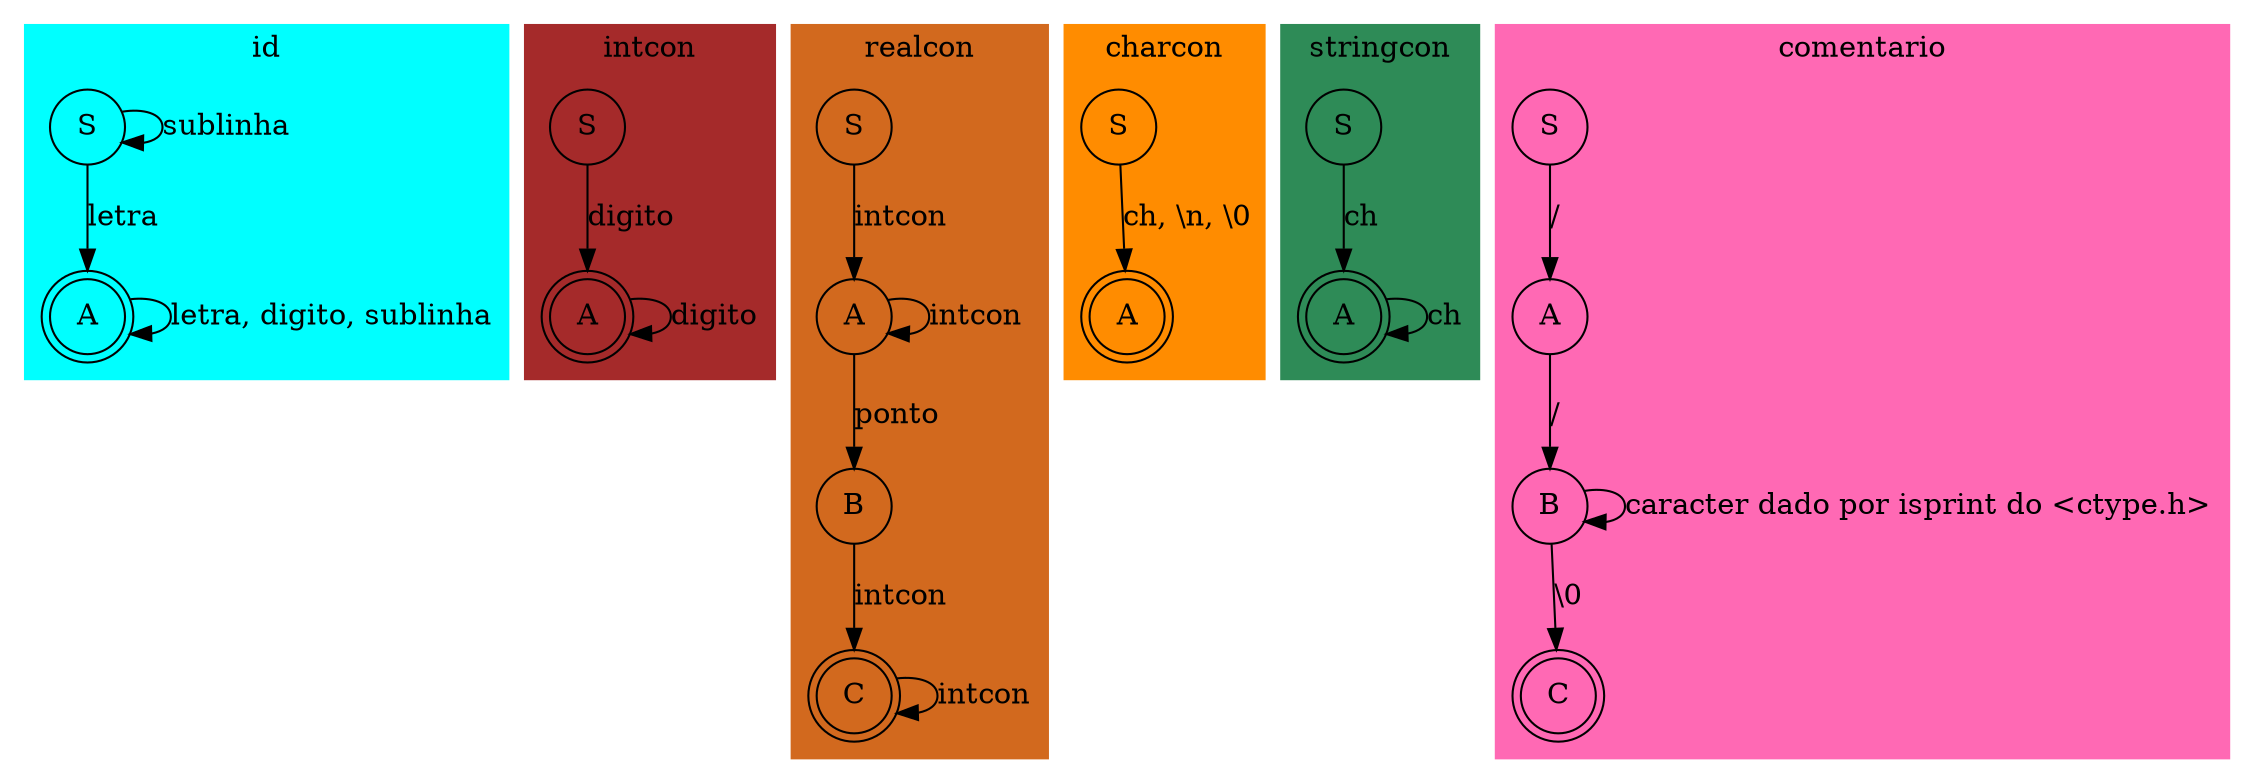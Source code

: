 digraph afd {
	subgraph cluster_id {
		label="id";
		style="filled";
		color="aqua";

		id_S [label="S" shape=circle];
		id_A [label="A" shape=doublecircle];

		id_S -> id_S [label="sublinha"];
		id_S -> id_A [label="letra"];
		id_A -> id_A [label="letra, digito, sublinha"];
	}

	subgraph cluster_intcon {
		label="intcon";
		style="filled";
		color="brown";

		intcon_S [label="S" shape=circle];
		intcon_A [label="A" shape=doublecircle];

		intcon_S -> intcon_A [label="digito"];
		intcon_A -> intcon_A [label="digito" shape=doublecircle];
	}

	subgraph cluster_realcon {
		label="realcon";
		style="filled";
		color="chocolate";

		realcon_S [label="S" shape=circle];
		realcon_A [label="A" shape=circle];
		realcon_B [label="B" shape=circle];
		realcon_C [label="C" shape=doublecircle];

		realcon_S -> realcon_A [label="intcon"];
		realcon_A -> realcon_A [label="intcon"];
		realcon_A -> realcon_B [label="ponto"];
		realcon_B -> realcon_C [label="intcon"];
		realcon_C -> realcon_C [label="intcon"];
	}

	subgraph cluster_charcon {
		label="charcon";
		style="filled";
		color="darkorange";

		charcon_S [label="S" shape=circle];
		charcon_A [label="A" shape=doublecircle];

		charcon_S -> charcon_A [label="ch, \\n, \\0"];
	}

	subgraph cluster_stringcon {
		label="stringcon";
		style="filled";
		color="seagreen";

		stringcon_S [label="S" shape=circle];
		stringcon_A [label="A" shape=doublecircle];

		stringcon_S -> stringcon_A [label="ch"];
		stringcon_A -> stringcon_A [label="ch"];
	}

	/* subgraph cluster_ch {
		label="ch";
		style="filled";
		color="gold";

		ch_S [label=S shape=circle];
		ch_A [label=A shape=doublecircle];

		ch_S -> ch_A [label="caracter dado por isprint do <ctype.h>, diferente de \\ e '"];
	}
	*/

	/* idconst? */
	/* idproc? */

	subgraph cluster_comentario {
		label="comentario";
		style="filled";
		color="hotpink";

		comentario_S [label=S shape=circle];
		comentario_A [label=A shape=circle];
		comentario_B [label=B shape=circle];
		comentario_C [label=C shape=doublecircle];

		comentario_S -> comentario_A [label="/"];
		comentario_A -> comentario_B [label="/"];
		comentario_B -> comentario_B [label="caracter dado por isprint do <ctype.h>"];
		comentario_B -> comentario_C [label="\\0"];
	}

	/* booleano? */
	/* sinal? */
	/* operador? */
	/* reservadas? */

}
